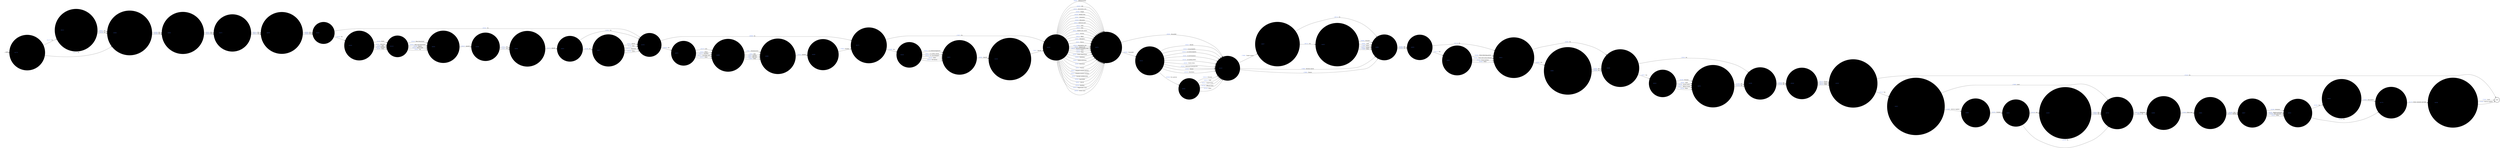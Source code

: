 digraph OLD_FIREARM_ETC {
  rankdir=LR;
  node [shape = circle];
  START_NODE [label="", shape=none];
  START_NODE -> 44776 [label = "start"];
  END_NODE [label="END", shape="doublecircle"];
  44123 [label = < <FONT COLOR="royalblue">44123 </FONT> How was the item found? >, style="filled", color="#DDD"];
  44123 -> 44637 [label = < <FONT COLOR="royalblue">178891 </FONT> Target search >, style="filled", color="#DDD"];
  44123 -> 44980 [label = < <FONT COLOR="royalblue">178893 </FONT> Routine search >, style="filled", color="#DDD"];
  44123 -> 44980 [label = < <FONT COLOR="royalblue">178892 </FONT> Chance >, style="filled", color="#DDD"];
  44160 [label = < <FONT COLOR="royalblue">44160 </FONT> What was the country of manufacture of the spray? >, style="filled", color="#DDD"];
  44160 -> 44526 [label = < <FONT COLOR="royalblue">179027 </FONT> Specify >, style="filled", color="#DDD"];
  44172 [label = < <FONT COLOR="royalblue">44172 </FONT> Was a chemical incapacitant spray found? >, style="filled", color="#DDD"];
  44172 -> 44548 [label = < <FONT COLOR="royalblue">179069 </FONT> Yes >, style="filled", color="#DDD"];
  44172 -> 44526 [label = < <FONT COLOR="royalblue">179070 </FONT> No >, style="filled", color="#DDD"];
  44189 [label = < <FONT COLOR="royalblue">44189 </FONT> Was the firearm an automatic? >, style="filled", color="#DDD"];
  44189 -> 44846 [label = < <FONT COLOR="royalblue">179112 </FONT> Yes >, style="filled", color="#DDD"];
  44189 -> 44846 [label = < <FONT COLOR="royalblue">179111 </FONT> No >, style="filled", color="#DDD"];
  44193 [label = < <FONT COLOR="royalblue">44193 </FONT> Was the telephone/it system shut down during the incident? >, style="filled", color="#DDD"];
  44193 -> 44451 [label = < <FONT COLOR="royalblue">179119 </FONT> Yes >, style="filled", color="#DDD"];
  44193 -> END_NODE [label = < <FONT COLOR="royalblue">179120 </FONT> No >, style="filled", color="#DDD"];
  44208 [label = < <FONT COLOR="royalblue">44208 </FONT> Is there any suspicion of trafficking? >, style="filled", color="#DDD"];
  44208 -> 45049 [label = < <FONT COLOR="royalblue">179190 </FONT> Yes >, style="filled", color="#DDD"];
  44208 -> 45049 [label = < <FONT COLOR="royalblue">179189 </FONT> No >, style="filled", color="#DDD"];
  44209 [label = < <FONT COLOR="royalblue">44209 </FONT> Was the system re-activated locally or by the service supplier? >, style="filled", color="#DDD"];
  44209 -> END_NODE [label = < <FONT COLOR="royalblue">179191 </FONT> Local >, style="filled", color="#DDD"];
  44209 -> END_NODE [label = < <FONT COLOR="royalblue">179192 </FONT> Service supplier >, style="filled", color="#DDD"];
  44323 [label = < <FONT COLOR="royalblue">44323 </FONT> Describe what was compromised and by whom >, style="filled", color="#DDD"];
  44323 -> 44779 [label = < <FONT COLOR="royalblue">179569 </FONT> Description >, style="filled", color="#DDD"];
  44330 [label = < <FONT COLOR="royalblue">44330 </FONT> Has the service supplier been notified of a replacement keyword? >, style="filled", color="#DDD"];
  44330 -> 44755 [label = < <FONT COLOR="royalblue">179616 </FONT> Yes >, style="filled", color="#DDD"];
  44330 -> 44755 [label = < <FONT COLOR="royalblue">179615 </FONT> No >, style="filled", color="#DDD"];
  44390 [label = < <FONT COLOR="royalblue">44390 </FONT> What type of ammunition was found? >, style="filled", color="#DDD"];
  44390 -> 44698 [label = < <FONT COLOR="royalblue">179817 </FONT> Pistol/revolver >, style="filled", color="#DDD"];
  44390 -> 44698 [label = < <FONT COLOR="royalblue">179818 </FONT> Rifle >, style="filled", color="#DDD"];
  44390 -> 44698 [label = < <FONT COLOR="royalblue">179819 </FONT> Shotgun >, style="filled", color="#DDD"];
  44390 -> 44698 [label = < <FONT COLOR="royalblue">179815 </FONT> Hilti gun >, style="filled", color="#DDD"];
  44390 -> 44698 [label = < <FONT COLOR="royalblue">179816 </FONT> Other >, style="filled", color="#DDD"];
  44398 [label = < <FONT COLOR="royalblue">44398 </FONT> What time was the system shut down? >, style="filled", color="#DDD"];
  44398 -> 44964 [label = < <FONT COLOR="royalblue">179839 </FONT> Enter time >, style="filled", color="#DDD"];
  44430 [label = < <FONT COLOR="royalblue">44430 </FONT> How many rounds etc were found? >, style="filled", color="#DDD"];
  44430 -> 44172 [label = < <FONT COLOR="royalblue">179918 </FONT> Number >, style="filled", color="#DDD"];
  44446 [label = < <FONT COLOR="royalblue">44446 </FONT> Has any person been arrested by the police? >, style="filled", color="#DDD"];
  44446 -> 44524 [label = < <FONT COLOR="royalblue">179975 </FONT> Yes >, style="filled", color="#DDD"];
  44446 -> 44208 [label = < <FONT COLOR="royalblue">179976 </FONT> No >, style="filled", color="#DDD"];
  44451 [label = < <FONT COLOR="royalblue">44451 </FONT> Was the telephone/it system shut down locally or by the service supplier? >, style="filled", color="#DDD"];
  44451 -> 44755 [label = < <FONT COLOR="royalblue">179988 </FONT> Local >, style="filled", color="#DDD"];
  44451 -> 44988 [label = < <FONT COLOR="royalblue">179987 </FONT> Service supplier >, style="filled", color="#DDD"];
  44455 [label = < <FONT COLOR="royalblue">44455 </FONT> What was the source of the information/intelligence? >, style="filled", color="#DDD"];
  44455 -> 44980 [label = < <FONT COLOR="royalblue">180000 </FONT> Prisoner >, style="filled", color="#DDD"];
  44455 -> 44980 [label = < <FONT COLOR="royalblue">180001 </FONT> Staff >, style="filled", color="#DDD"];
  44455 -> 44980 [label = < <FONT COLOR="royalblue">179999 </FONT> Police >, style="filled", color="#DDD"];
  44455 -> 44980 [label = < <FONT COLOR="royalblue">180002 </FONT> Visitor >, style="filled", color="#DDD"];
  44455 -> 44980 [label = < <FONT COLOR="royalblue">179998 </FONT> Other >, style="filled", color="#DDD"];
  44470 [label = < <FONT COLOR="royalblue">44470 </FONT> Was the item concealed/discarded? >, style="filled", color="#DDD"];
  44470 -> 45102 [label = < <FONT COLOR="royalblue">180090 </FONT> Concealed >, style="filled", color="#DDD"];
  44470 -> 44123 [label = < <FONT COLOR="royalblue">180091 </FONT> Discarded >, style="filled", color="#DDD"];
  44473 [label = < <FONT COLOR="royalblue">44473 </FONT> Is there any media interest in this incident? >, style="filled", color="#DDD"];
  44473 -> 44676 [label = < <FONT COLOR="royalblue">180112 </FONT> Yes >, style="filled", color="#DDD"];
  44473 -> 44676 [label = < <FONT COLOR="royalblue">180111 </FONT> No >, style="filled", color="#DDD"];
  44504 [label = < <FONT COLOR="royalblue">44504 </FONT> What was the calibre of the firearm? >, style="filled", color="#DDD"];
  44504 -> 44189 [label = < <FONT COLOR="royalblue">180237 </FONT> Specify >, style="filled", color="#DDD"];
  44513 [label = < <FONT COLOR="royalblue">44513 </FONT> Is the incident the subject of a police investigation? >, style="filled", color="#DDD"];
  44513 -> 45000 [label = < <FONT COLOR="royalblue">180261 </FONT> Yes >, style="filled", color="#DDD"];
  44513 -> 45000 [label = < <FONT COLOR="royalblue">180260 </FONT> No >, style="filled", color="#DDD"];
  44524 [label = < <FONT COLOR="royalblue">44524 </FONT> Describe the person arrested >, style="filled", color="#DDD"];
  44524 -> 44874 [label = < <FONT COLOR="royalblue">180289 </FONT> Prisoner >, style="filled", color="#DDD"];
  44524 -> 44874 [label = < <FONT COLOR="royalblue">180291 </FONT> Staff >, style="filled", color="#DDD"];
  44524 -> 44874 [label = < <FONT COLOR="royalblue">180290 </FONT> Social visitor >, style="filled", color="#DDD"];
  44524 -> 44874 [label = < <FONT COLOR="royalblue">180287 </FONT> Official visitor >, style="filled", color="#DDD"];
  44524 -> 44874 [label = < <FONT COLOR="royalblue">180288 </FONT> Other >, style="filled", color="#DDD"];
  44526 [label = < <FONT COLOR="royalblue">44526 </FONT> Where was the item found? >, style="filled", color="#DDD"];
  44526 -> 44470 [label = < <FONT COLOR="royalblue">180301 </FONT> Administration >, style="filled", color="#DDD"];
  44526 -> 44470 [label = < <FONT COLOR="royalblue">180303 </FONT> Cell >, style="filled", color="#DDD"];
  44526 -> 44470 [label = < <FONT COLOR="royalblue">180302 </FONT> Association area >, style="filled", color="#DDD"];
  44526 -> 44470 [label = < <FONT COLOR="royalblue">180304 </FONT> Chapel >, style="filled", color="#DDD"];
  44526 -> 44470 [label = < <FONT COLOR="royalblue">180306 </FONT> Dining room >, style="filled", color="#DDD"];
  44526 -> 44470 [label = < <FONT COLOR="royalblue">180307 </FONT> Dormitory >, style="filled", color="#DDD"];
  44526 -> 44470 [label = < <FONT COLOR="royalblue">180308 </FONT> Education >, style="filled", color="#DDD"];
  44526 -> 44470 [label = < <FONT COLOR="royalblue">180310 </FONT> Exercise yard >, style="filled", color="#DDD"];
  44526 -> 44470 [label = < <FONT COLOR="royalblue">180312 </FONT> Gate >, style="filled", color="#DDD"];
  44526 -> 44470 [label = < <FONT COLOR="royalblue">180313 </FONT> Gym >, style="filled", color="#DDD"];
  44526 -> 44470 [label = < <FONT COLOR="royalblue">180314 </FONT> Health care centre >, style="filled", color="#DDD"];
  44526 -> 44470 [label = < <FONT COLOR="royalblue">180317 </FONT> Kitchen >, style="filled", color="#DDD"];
  44526 -> 44470 [label = < <FONT COLOR="royalblue">180319 </FONT> Office >, style="filled", color="#DDD"];
  44526 -> 44470 [label = < <FONT COLOR="royalblue">180321 </FONT> Reception >, style="filled", color="#DDD"];
  44526 -> 44470 [label = < <FONT COLOR="royalblue">180322 </FONT> Recess >, style="filled", color="#DDD"];
  44526 -> 44470 [label = < <FONT COLOR="royalblue">180323 </FONT> Segregation unit >, style="filled", color="#DDD"];
  44526 -> 44470 [label = < <FONT COLOR="royalblue">180325 </FONT> Special unit >, style="filled", color="#DDD"];
  44526 -> 44470 [label = < <FONT COLOR="royalblue">180324 </FONT> Showers/changing room >, style="filled", color="#DDD"];
  44526 -> 44470 [label = < <FONT COLOR="royalblue">180328 </FONT> Visits >, style="filled", color="#DDD"];
  44526 -> 44470 [label = < <FONT COLOR="royalblue">180330 </FONT> Wing >, style="filled", color="#DDD"];
  44526 -> 44470 [label = < <FONT COLOR="royalblue">180332 </FONT> Works department >, style="filled", color="#DDD"];
  44526 -> 44470 [label = < <FONT COLOR="royalblue">180333 </FONT> Workshop >, style="filled", color="#DDD"];
  44526 -> 44470 [label = < <FONT COLOR="royalblue">180331 </FONT> Within perimeter >, style="filled", color="#DDD"];
  44526 -> 44470 [label = < <FONT COLOR="royalblue">180309 </FONT> Elsewhere >, style="filled", color="#DDD"];
  44526 -> 44470 [label = < <FONT COLOR="royalblue">180311 </FONT> Funeral >, style="filled", color="#DDD"];
  44526 -> 44470 [label = < <FONT COLOR="royalblue">180315 </FONT> Hospital outside (patient) >, style="filled", color="#DDD"];
  44526 -> 44470 [label = < <FONT COLOR="royalblue">180316 </FONT> Hospital outside (visiting) >, style="filled", color="#DDD"];
  44526 -> 44470 [label = < <FONT COLOR="royalblue">180320 </FONT> Outside working party >, style="filled", color="#DDD"];
  44526 -> 44470 [label = < <FONT COLOR="royalblue">180326 </FONT> Sportsfield >, style="filled", color="#DDD"];
  44526 -> 44470 [label = < <FONT COLOR="royalblue">180327 </FONT> Vehicle >, style="filled", color="#DDD"];
  44526 -> 44470 [label = < <FONT COLOR="royalblue">180329 </FONT> Wedding >, style="filled", color="#DDD"];
  44526 -> 44470 [label = < <FONT COLOR="royalblue">180318 </FONT> Magistrates court >, style="filled", color="#DDD"];
  44526 -> 44470 [label = < <FONT COLOR="royalblue">180305 </FONT> Crown court >, style="filled", color="#DDD"];
  44548 [label = < <FONT COLOR="royalblue">44548 </FONT> Describe the type of spray >, style="filled", color="#DDD"];
  44548 -> 44622 [label = < <FONT COLOR="royalblue">180426 </FONT> C.n (chloracetopheone) >, style="filled", color="#DDD"];
  44548 -> 44622 [label = < <FONT COLOR="royalblue">180427 </FONT> C.s (ortho..nitrile) >, style="filled", color="#DDD"];
  44548 -> 44622 [label = < <FONT COLOR="royalblue">180429 </FONT> O.c (mace/pepper) >, style="filled", color="#DDD"];
  44548 -> 44622 [label = < <FONT COLOR="royalblue">180430 </FONT> Other >, style="filled", color="#DDD"];
  44548 -> 44622 [label = < <FONT COLOR="royalblue">180428 </FONT> Not known >, style="filled", color="#DDD"];
  44622 [label = < <FONT COLOR="royalblue">44622 </FONT> What was the brand name of the spray? >, style="filled", color="#DDD"];
  44622 -> 44160 [label = < <FONT COLOR="royalblue">180661 </FONT> Specify >, style="filled", color="#DDD"];
  44624 [label = < <FONT COLOR="royalblue">44624 </FONT> Can items be attributed to a particular prisoner? >, style="filled", color="#DDD"];
  44624 -> 44692 [label = < <FONT COLOR="royalblue">180664 </FONT> Yes >, style="filled", color="#DDD"];
  44624 -> 44446 [label = < <FONT COLOR="royalblue">180665 </FONT> No >, style="filled", color="#DDD"];
  44637 [label = < <FONT COLOR="royalblue">44637 </FONT> Was the search as a result of information/intelligence? >, style="filled", color="#DDD"];
  44637 -> 44455 [label = < <FONT COLOR="royalblue">180713 </FONT> Yes >, style="filled", color="#DDD"];
  44637 -> 44980 [label = < <FONT COLOR="royalblue">180714 </FONT> No >, style="filled", color="#DDD"];
  44676 [label = < <FONT COLOR="royalblue">44676 </FONT> Has the prison service press office been informed? >, style="filled", color="#DDD"];
  44676 -> 45026 [label = < <FONT COLOR="royalblue">180839 </FONT> Yes >, style="filled", color="#DDD"];
  44676 -> 45026 [label = < <FONT COLOR="royalblue">180838 </FONT> No >, style="filled", color="#DDD"];
  44692 [label = < <FONT COLOR="royalblue">44692 </FONT> Has the prisoner been entered on the inmate involvement? >, style="filled", color="#DDD"];
  44692 -> 44446 [label = < <FONT COLOR="royalblue">180885 </FONT> Yes >, style="filled", color="#DDD"];
  44692 -> 44446 [label = < <FONT COLOR="royalblue">180884 </FONT> No >, style="filled", color="#DDD"];
  44698 [label = < <FONT COLOR="royalblue">44698 </FONT> What was the calibre of the ammunition? >, style="filled", color="#DDD"];
  44698 -> 44430 [label = < <FONT COLOR="royalblue">180919 </FONT> Specify >, style="filled", color="#DDD"];
  44703 [label = < <FONT COLOR="royalblue">44703 </FONT> Was ammunition found? >, style="filled", color="#DDD"];
  44703 -> 44870 [label = < <FONT COLOR="royalblue">180959 </FONT> Yes >, style="filled", color="#DDD"];
  44703 -> 44172 [label = < <FONT COLOR="royalblue">180960 </FONT> No >, style="filled", color="#DDD"];
  44755 [label = < <FONT COLOR="royalblue">44755 </FONT> Indicate the nature of the shut down >, style="filled", color="#DDD"];
  44755 -> 44398 [label = < <FONT COLOR="royalblue">181116 </FONT> Telephony >, style="filled", color="#DDD"];
  44755 -> 44398 [label = < <FONT COLOR="royalblue">181115 </FONT> IT >, style="filled", color="#DDD"];
  44776 [label = < <FONT COLOR="royalblue">44776 </FONT> Were the police informed of the incident? >, style="filled", color="#DDD"];
  44776 -> 44513 [label = < <FONT COLOR="royalblue">181170 </FONT> Yes >, style="filled", color="#DDD"];
  44776 -> 45000 [label = < <FONT COLOR="royalblue">181171 </FONT> No >, style="filled", color="#DDD"];
  44779 [label = < <FONT COLOR="royalblue">44779 </FONT> When was the system re-activated? >, style="filled", color="#DDD"];
  44779 -> 44209 [label = < <FONT COLOR="royalblue">181176 </FONT> Enter comment and date >, style="filled", color="#DDD"];
  44820 [label = < <FONT COLOR="royalblue">44820 </FONT> Was the system compromised? >, style="filled", color="#DDD"];
  44820 -> 44323 [label = < <FONT COLOR="royalblue">181302 </FONT> Yes >, style="filled", color="#DDD"];
  44820 -> 44779 [label = < <FONT COLOR="royalblue">181303 </FONT> No >, style="filled", color="#DDD"];
  44827 [label = < <FONT COLOR="royalblue">44827 </FONT> What parts of a firearm were found? >, style="filled", color="#DDD"];
  44827 -> 44703 [label = < <FONT COLOR="royalblue">181317 </FONT> Barrel >, style="filled", color="#DDD"];
  44827 -> 44703 [label = < <FONT COLOR="royalblue">181318 </FONT> Butt >, style="filled", color="#DDD"];
  44827 -> 44703 [label = < <FONT COLOR="royalblue">181319 </FONT> Magazine >, style="filled", color="#DDD"];
  44827 -> 44703 [label = < <FONT COLOR="royalblue">181320 </FONT> Other >, style="filled", color="#DDD"];
  44832 [label = < <FONT COLOR="royalblue">44832 </FONT> Was the keyword requested? >, style="filled", color="#DDD"];
  44832 -> 44330 [label = < <FONT COLOR="royalblue">181329 </FONT> Yes >, style="filled", color="#DDD"];
  44832 -> 44755 [label = < <FONT COLOR="royalblue">181330 </FONT> No >, style="filled", color="#DDD"];
  44846 [label = < <FONT COLOR="royalblue">44846 </FONT> What was the name of the manufacturer? >, style="filled", color="#DDD"];
  44846 -> 45001 [label = < <FONT COLOR="royalblue">181374 </FONT> Specify >, style="filled", color="#DDD"];
  44870 [label = < <FONT COLOR="royalblue">44870 </FONT> Describe the ammunition >, style="filled", color="#DDD"];
  44870 -> 44390 [label = < <FONT COLOR="royalblue">181474 </FONT> Live >, style="filled", color="#DDD"];
  44870 -> 44390 [label = < <FONT COLOR="royalblue">181471 </FONT> Blank >, style="filled", color="#DDD"];
  44870 -> 44390 [label = < <FONT COLOR="royalblue">181473 </FONT> Disabled >, style="filled", color="#DDD"];
  44870 -> 44390 [label = < <FONT COLOR="royalblue">181472 </FONT> Cartridge case >, style="filled", color="#DDD"];
  44870 -> 44390 [label = < <FONT COLOR="royalblue">181475 </FONT> Other >, style="filled", color="#DDD"];
  44874 [label = < <FONT COLOR="royalblue">44874 </FONT> Has any prosecution taken place or is any pending? >, style="filled", color="#DDD"];
  44874 -> 44208 [label = < <FONT COLOR="royalblue">181495 </FONT> Yes >, style="filled", color="#DDD"];
  44874 -> 44208 [label = < <FONT COLOR="royalblue">181494 </FONT> No >, style="filled", color="#DDD"];
  44907 [label = < <FONT COLOR="royalblue">44907 </FONT> Who authorised the shut down? >, style="filled", color="#DDD"];
  44907 -> 44820 [label = < <FONT COLOR="royalblue">181609 </FONT> Governor >, style="filled", color="#DDD"];
  44907 -> 44820 [label = < <FONT COLOR="royalblue">181607 </FONT> Deputy governor >, style="filled", color="#DDD"];
  44907 -> 44820 [label = < <FONT COLOR="royalblue">181608 </FONT> Duty governor >, style="filled", color="#DDD"];
  44907 -> 44820 [label = < <FONT COLOR="royalblue">181610 </FONT> Other >, style="filled", color="#DDD"];
  44922 [label = < <FONT COLOR="royalblue">44922 </FONT> Which detection aids were used? >, style="filled", color="#DDD"];
  44922 -> 44624 [label = < <FONT COLOR="royalblue">181654 </FONT> Metal detecting portal >, style="filled", color="#DDD"];
  44922 -> 44624 [label = < <FONT COLOR="royalblue">181653 </FONT> Hand held metal detector >, style="filled", color="#DDD"];
  44922 -> 44624 [label = < <FONT COLOR="royalblue">181656 </FONT> X-ray machine >, style="filled", color="#DDD"];
  44922 -> 44624 [label = < <FONT COLOR="royalblue">181655 </FONT> Other >, style="filled", color="#DDD"];
  44928 [label = < <FONT COLOR="royalblue">44928 </FONT> Were detection aids used? >, style="filled", color="#DDD"];
  44928 -> 44922 [label = < <FONT COLOR="royalblue">181717 </FONT> Yes >, style="filled", color="#DDD"];
  44928 -> 44624 [label = < <FONT COLOR="royalblue">181718 </FONT> No >, style="filled", color="#DDD"];
  44964 [label = < <FONT COLOR="royalblue">44964 </FONT> Was this a full or partial shut down? >, style="filled", color="#DDD"];
  44964 -> 44907 [label = < <FONT COLOR="royalblue">181833 </FONT> Full >, style="filled", color="#DDD"];
  44964 -> 44907 [label = < <FONT COLOR="royalblue">181834 </FONT> Partial >, style="filled", color="#DDD"];
  44980 [label = < <FONT COLOR="royalblue">44980 </FONT> Were specialist dogs used? >, style="filled", color="#DDD"];
  44980 -> 44928 [label = < <FONT COLOR="royalblue">181905 </FONT> Yes >, style="filled", color="#DDD"];
  44980 -> 44928 [label = < <FONT COLOR="royalblue">181904 </FONT> No >, style="filled", color="#DDD"];
  44988 [label = < <FONT COLOR="royalblue">44988 </FONT> Quote the Vantive case number >, style="filled", color="#DDD"];
  44988 -> 44832 [label = < <FONT COLOR="royalblue">181925 </FONT> Number >, style="filled", color="#DDD"];
  45000 [label = < <FONT COLOR="royalblue">45000 </FONT> Is the incident the subject of an internal investigation? >, style="filled", color="#DDD"];
  45000 -> 45005 [label = < <FONT COLOR="royalblue">181959 </FONT> Yes >, style="filled", color="#DDD"];
  45000 -> 45005 [label = < <FONT COLOR="royalblue">181958 </FONT> No >, style="filled", color="#DDD"];
  45001 [label = < <FONT COLOR="royalblue">45001 </FONT> Was the firearm complete? >, style="filled", color="#DDD"];
  45001 -> 44703 [label = < <FONT COLOR="royalblue">181961 </FONT> Yes >, style="filled", color="#DDD"];
  45001 -> 44827 [label = < <FONT COLOR="royalblue">181960 </FONT> No >, style="filled", color="#DDD"];
  45005 [label = < <FONT COLOR="royalblue">45005 </FONT> Is any member of staff facing disciplinary charges? >, style="filled", color="#DDD"];
  45005 -> 44473 [label = < <FONT COLOR="royalblue">181971 </FONT> Yes >, style="filled", color="#DDD"];
  45005 -> 44473 [label = < <FONT COLOR="royalblue">181970 </FONT> No >, style="filled", color="#DDD"];
  45026 [label = < <FONT COLOR="royalblue">45026 </FONT> Was a firearm found? >, style="filled", color="#DDD"];
  45026 -> 45029 [label = < <FONT COLOR="royalblue">182040 </FONT> Yes >, style="filled", color="#DDD"];
  45026 -> 44703 [label = < <FONT COLOR="royalblue">182041 </FONT> No >, style="filled", color="#DDD"];
  45029 [label = < <FONT COLOR="royalblue">45029 </FONT> What type of firearm was found? >, style="filled", color="#DDD"];
  45029 -> 45119 [label = < <FONT COLOR="royalblue">182046 </FONT> Pistol >, style="filled", color="#DDD"];
  45029 -> 45119 [label = < <FONT COLOR="royalblue">182047 </FONT> Revolver >, style="filled", color="#DDD"];
  45029 -> 45119 [label = < <FONT COLOR="royalblue">182048 </FONT> Rifle >, style="filled", color="#DDD"];
  45029 -> 45119 [label = < <FONT COLOR="royalblue">182049 </FONT> Shotgun >, style="filled", color="#DDD"];
  45029 -> 45119 [label = < <FONT COLOR="royalblue">182045 </FONT> Other >, style="filled", color="#DDD"];
  45049 [label = < <FONT COLOR="royalblue">45049 </FONT> Who now has custody of the items? >, style="filled", color="#DDD"];
  45049 -> 44193 [label = < <FONT COLOR="royalblue">182172 </FONT> Prison >, style="filled", color="#DDD"];
  45049 -> 44193 [label = < <FONT COLOR="royalblue">182171 </FONT> Police >, style="filled", color="#DDD"];
  45049 -> 44193 [label = < <FONT COLOR="royalblue">182170 </FONT> Other >, style="filled", color="#DDD"];
  45056 [label = < <FONT COLOR="royalblue">45056 </FONT> Describe the person >, style="filled", color="#DDD"];
  45056 -> 44123 [label = < <FONT COLOR="royalblue">182210 </FONT> Prisoner >, style="filled", color="#DDD"];
  45056 -> 44123 [label = < <FONT COLOR="royalblue">182212 </FONT> Staff >, style="filled", color="#DDD"];
  45056 -> 44123 [label = < <FONT COLOR="royalblue">182211 </FONT> Social visitor >, style="filled", color="#DDD"];
  45056 -> 44123 [label = < <FONT COLOR="royalblue">182208 </FONT> Official visitor >, style="filled", color="#DDD"];
  45056 -> 44123 [label = < <FONT COLOR="royalblue">182209 </FONT> Other >, style="filled", color="#DDD"];
  45102 [label = < <FONT COLOR="royalblue">45102 </FONT> Where was the item concealed? >, style="filled", color="#DDD"];
  45102 -> 45056 [label = < <FONT COLOR="royalblue">182346 </FONT> On a person >, style="filled", color="#DDD"];
  45102 -> 44123 [label = < <FONT COLOR="royalblue">182347 </FONT> Buried >, style="filled", color="#DDD"];
  45102 -> 44123 [label = < <FONT COLOR="royalblue">182352 </FONT> In i/p property >, style="filled", color="#DDD"];
  45102 -> 44123 [label = < <FONT COLOR="royalblue">182353 </FONT> In stored property >, style="filled", color="#DDD"];
  45102 -> 44123 [label = < <FONT COLOR="royalblue">182351 </FONT> In cell furniture >, style="filled", color="#DDD"];
  45102 -> 44123 [label = < <FONT COLOR="royalblue">182350 </FONT> In building fabric >, style="filled", color="#DDD"];
  45102 -> 44123 [label = < <FONT COLOR="royalblue">182354 </FONT> Stores items >, style="filled", color="#DDD"];
  45102 -> 44123 [label = < <FONT COLOR="royalblue">182348 </FONT> Delivered foods/parcels >, style="filled", color="#DDD"];
  45102 -> 44123 [label = < <FONT COLOR="royalblue">182355 </FONT> Vehicle >, style="filled", color="#DDD"];
  45102 -> 44123 [label = < <FONT COLOR="royalblue">182349 </FONT> Elsewhere >, style="filled", color="#DDD"];
  45119 [label = < <FONT COLOR="royalblue">45119 </FONT> Describe the firearm >, style="filled", color="#DDD"];
  45119 -> 44504 [label = < <FONT COLOR="royalblue">182424 </FONT> Real (functional) >, style="filled", color="#DDD"];
  45119 -> 44504 [label = < <FONT COLOR="royalblue">182425 </FONT> Real (non-functional) >, style="filled", color="#DDD"];
  45119 -> 44504 [label = < <FONT COLOR="royalblue">182426 </FONT> Replica >, style="filled", color="#DDD"];
  45119 -> 44504 [label = < <FONT COLOR="royalblue">182423 </FONT> Home made >, style="filled", color="#DDD"];
  45119 -> 44504 [label = < <FONT COLOR="royalblue">182427 </FONT> Toy >, style="filled", color="#DDD"];
}

